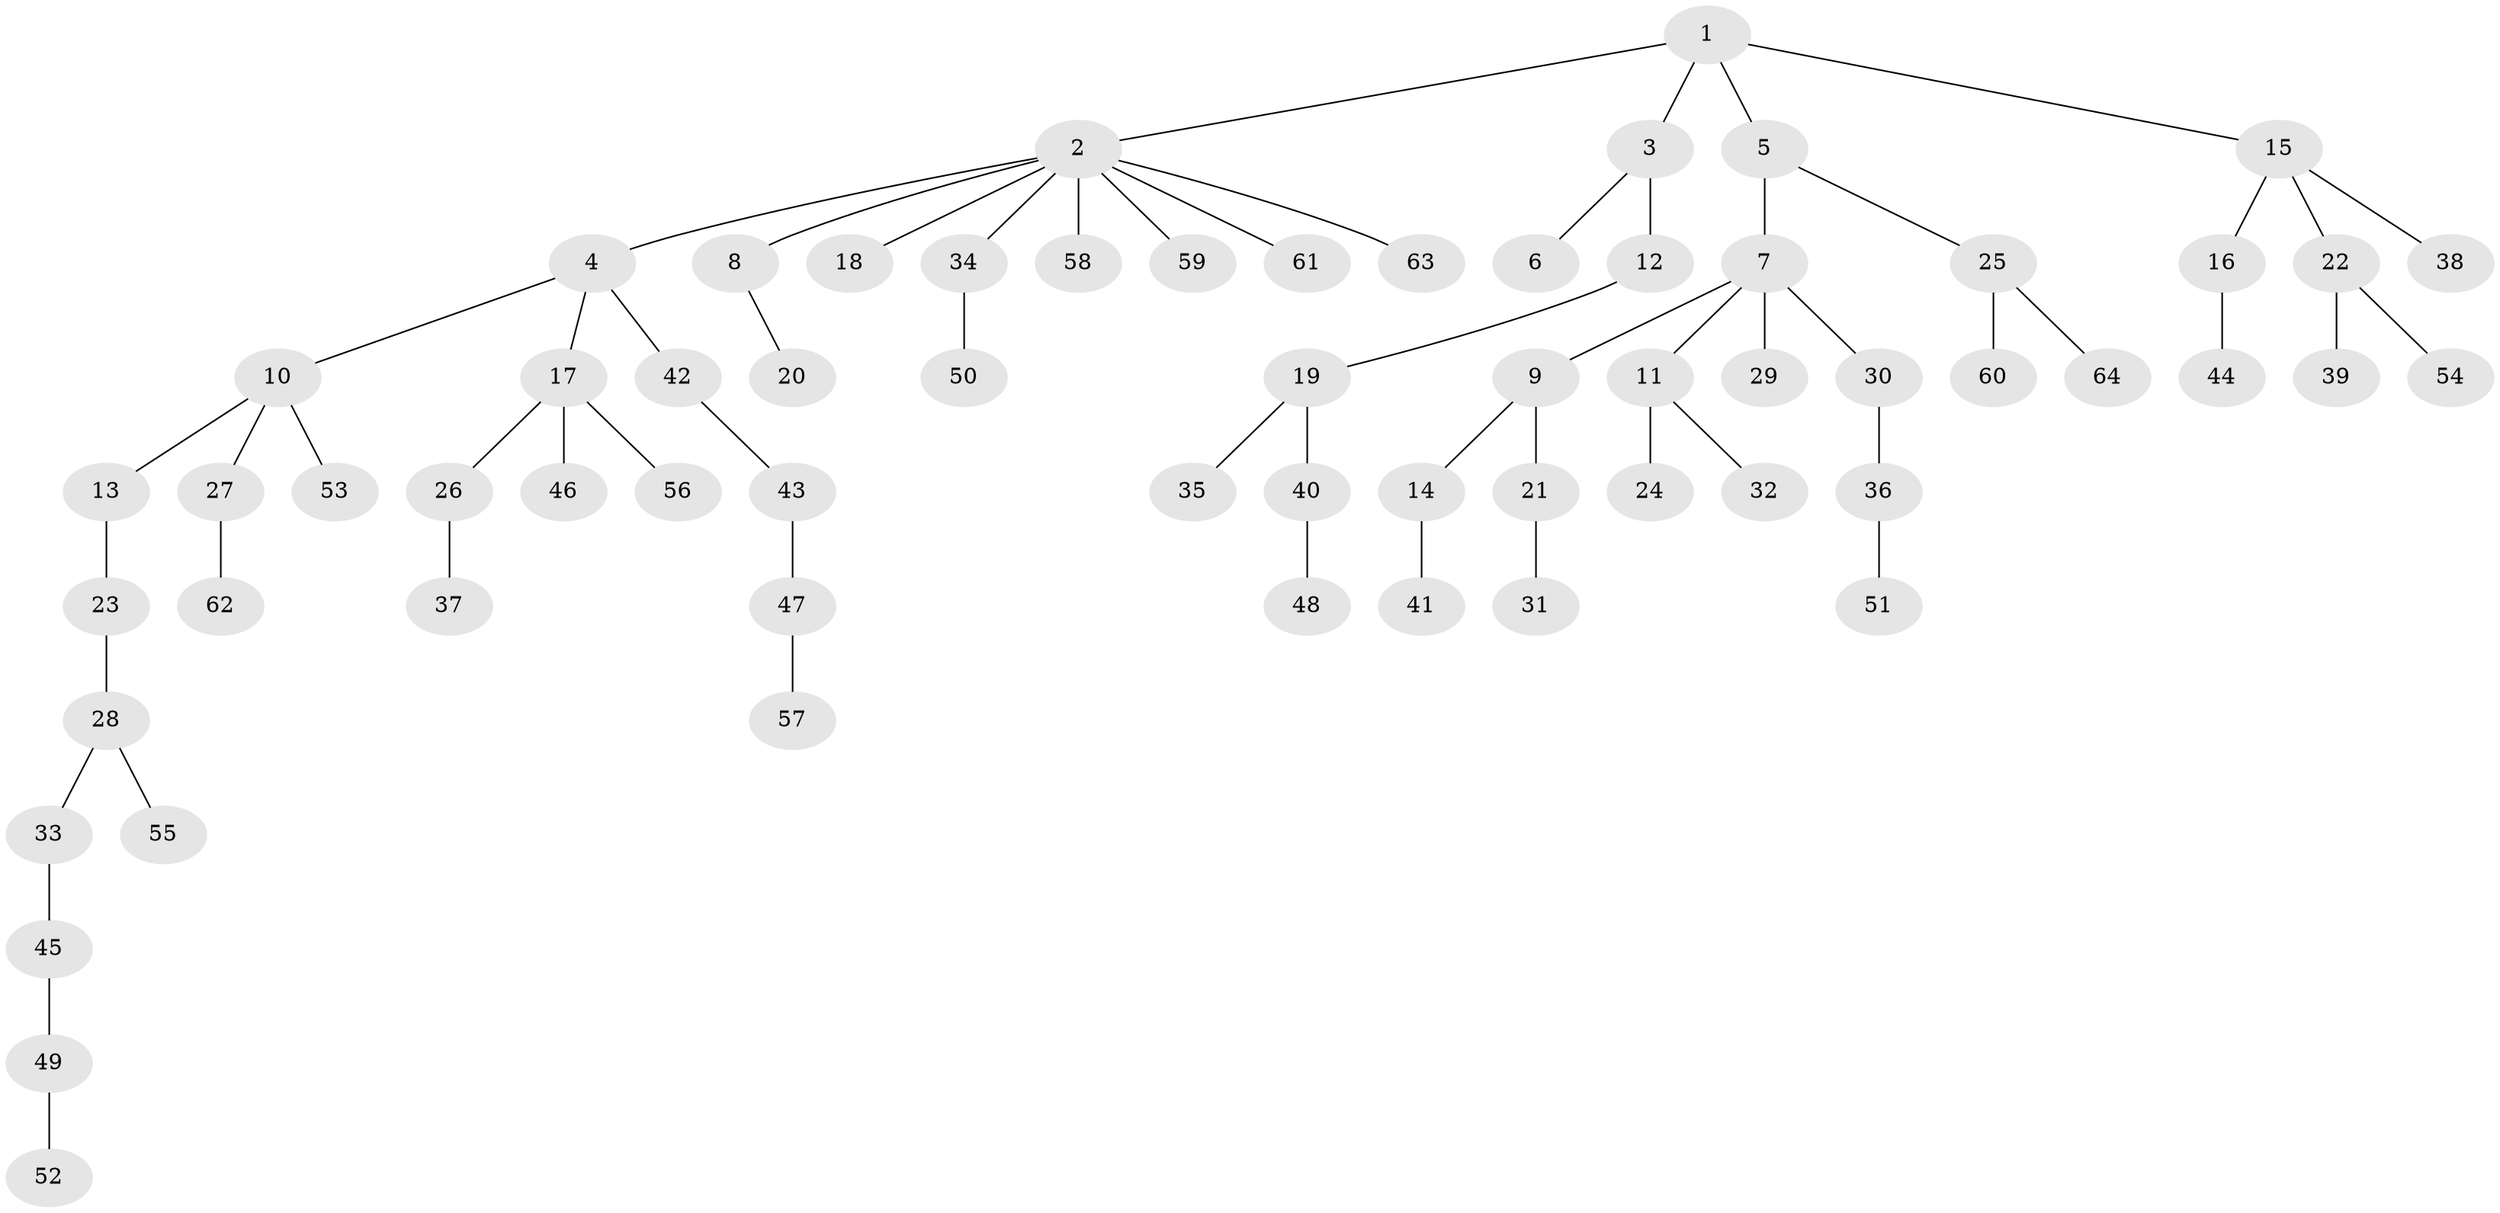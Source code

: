 // Generated by graph-tools (version 1.1) at 2025/37/03/09/25 02:37:03]
// undirected, 64 vertices, 63 edges
graph export_dot {
graph [start="1"]
  node [color=gray90,style=filled];
  1;
  2;
  3;
  4;
  5;
  6;
  7;
  8;
  9;
  10;
  11;
  12;
  13;
  14;
  15;
  16;
  17;
  18;
  19;
  20;
  21;
  22;
  23;
  24;
  25;
  26;
  27;
  28;
  29;
  30;
  31;
  32;
  33;
  34;
  35;
  36;
  37;
  38;
  39;
  40;
  41;
  42;
  43;
  44;
  45;
  46;
  47;
  48;
  49;
  50;
  51;
  52;
  53;
  54;
  55;
  56;
  57;
  58;
  59;
  60;
  61;
  62;
  63;
  64;
  1 -- 2;
  1 -- 3;
  1 -- 5;
  1 -- 15;
  2 -- 4;
  2 -- 8;
  2 -- 18;
  2 -- 34;
  2 -- 58;
  2 -- 59;
  2 -- 61;
  2 -- 63;
  3 -- 6;
  3 -- 12;
  4 -- 10;
  4 -- 17;
  4 -- 42;
  5 -- 7;
  5 -- 25;
  7 -- 9;
  7 -- 11;
  7 -- 29;
  7 -- 30;
  8 -- 20;
  9 -- 14;
  9 -- 21;
  10 -- 13;
  10 -- 27;
  10 -- 53;
  11 -- 24;
  11 -- 32;
  12 -- 19;
  13 -- 23;
  14 -- 41;
  15 -- 16;
  15 -- 22;
  15 -- 38;
  16 -- 44;
  17 -- 26;
  17 -- 46;
  17 -- 56;
  19 -- 35;
  19 -- 40;
  21 -- 31;
  22 -- 39;
  22 -- 54;
  23 -- 28;
  25 -- 60;
  25 -- 64;
  26 -- 37;
  27 -- 62;
  28 -- 33;
  28 -- 55;
  30 -- 36;
  33 -- 45;
  34 -- 50;
  36 -- 51;
  40 -- 48;
  42 -- 43;
  43 -- 47;
  45 -- 49;
  47 -- 57;
  49 -- 52;
}
